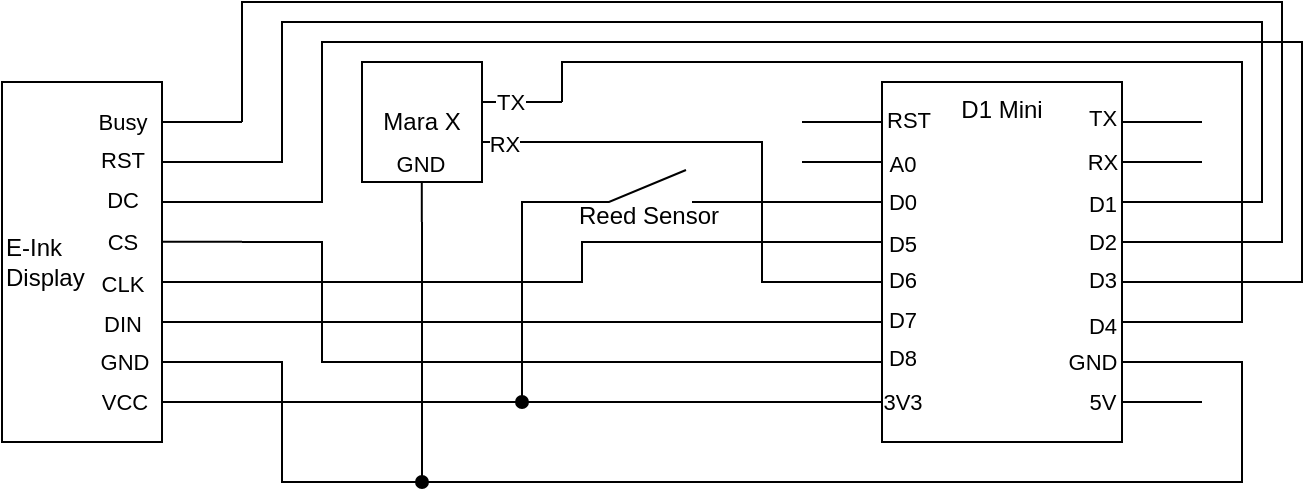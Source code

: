 <mxfile version="14.1.8" type="device"><diagram name="Page-1" id="16e2658f-23c8-b752-8be9-c03fbebb8bbe"><mxGraphModel dx="979" dy="650" grid="1" gridSize="10" guides="1" tooltips="1" connect="1" arrows="1" fold="1" page="1" pageScale="1" pageWidth="1100" pageHeight="850" background="#ffffff" math="0" shadow="0"><root><mxCell id="0"/><mxCell id="1" parent="0"/><mxCell id="azt--2dNXokJGSlo6AAQ-78" value="E-Ink&lt;br&gt;Display" style="rounded=0;whiteSpace=wrap;html=1;align=left;" vertex="1" parent="1"><mxGeometry x="120" y="120" width="80" height="180" as="geometry"/></mxCell><mxCell id="azt--2dNXokJGSlo6AAQ-1" value="D1 Mini&lt;br&gt;" style="rounded=0;whiteSpace=wrap;html=1;verticalAlign=top;" vertex="1" parent="1"><mxGeometry x="560" y="120" width="120" height="180" as="geometry"/></mxCell><mxCell id="azt--2dNXokJGSlo6AAQ-14" value="" style="endArrow=none;html=1;endFill=0;" edge="1" parent="1"><mxGeometry width="50" height="50" relative="1" as="geometry"><mxPoint x="680" y="140" as="sourcePoint"/><mxPoint x="720" y="140" as="targetPoint"/></mxGeometry></mxCell><mxCell id="azt--2dNXokJGSlo6AAQ-45" value="TX" style="edgeLabel;html=1;align=center;verticalAlign=middle;resizable=0;points=[];" vertex="1" connectable="0" parent="azt--2dNXokJGSlo6AAQ-14"><mxGeometry x="-0.74" y="2" relative="1" as="geometry"><mxPoint x="-15.2" as="offset"/></mxGeometry></mxCell><mxCell id="azt--2dNXokJGSlo6AAQ-15" value="" style="endArrow=none;html=1;endFill=0;" edge="1" parent="1"><mxGeometry width="50" height="50" relative="1" as="geometry"><mxPoint x="680" y="160" as="sourcePoint"/><mxPoint x="720" y="160" as="targetPoint"/></mxGeometry></mxCell><mxCell id="azt--2dNXokJGSlo6AAQ-44" value="RX" style="edgeLabel;html=1;align=center;verticalAlign=middle;resizable=0;points=[];" vertex="1" connectable="0" parent="azt--2dNXokJGSlo6AAQ-15"><mxGeometry x="-0.56" relative="1" as="geometry"><mxPoint x="-18.8" as="offset"/></mxGeometry></mxCell><mxCell id="azt--2dNXokJGSlo6AAQ-16" value="" style="endArrow=none;html=1;endFill=0;" edge="1" parent="1"><mxGeometry width="50" height="50" relative="1" as="geometry"><mxPoint x="680" y="180" as="sourcePoint"/><mxPoint x="720" y="180" as="targetPoint"/></mxGeometry></mxCell><mxCell id="azt--2dNXokJGSlo6AAQ-43" value="D1" style="edgeLabel;html=1;align=center;verticalAlign=middle;resizable=0;points=[];" vertex="1" connectable="0" parent="azt--2dNXokJGSlo6AAQ-16"><mxGeometry x="-0.64" y="-1" relative="1" as="geometry"><mxPoint x="-17.2" as="offset"/></mxGeometry></mxCell><mxCell id="azt--2dNXokJGSlo6AAQ-17" value="" style="endArrow=none;html=1;endFill=0;" edge="1" parent="1"><mxGeometry width="50" height="50" relative="1" as="geometry"><mxPoint x="680" y="200" as="sourcePoint"/><mxPoint x="720" y="200" as="targetPoint"/></mxGeometry></mxCell><mxCell id="azt--2dNXokJGSlo6AAQ-42" value="D2" style="edgeLabel;html=1;align=center;verticalAlign=middle;resizable=0;points=[];" vertex="1" connectable="0" parent="azt--2dNXokJGSlo6AAQ-17"><mxGeometry x="-0.74" relative="1" as="geometry"><mxPoint x="-15.2" as="offset"/></mxGeometry></mxCell><mxCell id="azt--2dNXokJGSlo6AAQ-18" value="" style="endArrow=none;html=1;endFill=0;" edge="1" parent="1"><mxGeometry width="50" height="50" relative="1" as="geometry"><mxPoint x="680" y="220" as="sourcePoint"/><mxPoint x="720" y="220" as="targetPoint"/></mxGeometry></mxCell><mxCell id="azt--2dNXokJGSlo6AAQ-41" value="D3" style="edgeLabel;html=1;align=center;verticalAlign=middle;resizable=0;points=[];" vertex="1" connectable="0" parent="azt--2dNXokJGSlo6AAQ-18"><mxGeometry x="-0.7" y="1" relative="1" as="geometry"><mxPoint x="-16" as="offset"/></mxGeometry></mxCell><mxCell id="azt--2dNXokJGSlo6AAQ-19" value="" style="endArrow=none;html=1;endFill=0;" edge="1" parent="1"><mxGeometry width="50" height="50" relative="1" as="geometry"><mxPoint x="680" y="240" as="sourcePoint"/><mxPoint x="720" y="240" as="targetPoint"/></mxGeometry></mxCell><mxCell id="azt--2dNXokJGSlo6AAQ-40" value="D4" style="edgeLabel;html=1;align=center;verticalAlign=middle;resizable=0;points=[];" vertex="1" connectable="0" parent="azt--2dNXokJGSlo6AAQ-19"><mxGeometry x="-0.64" y="-2" relative="1" as="geometry"><mxPoint x="-17.2" as="offset"/></mxGeometry></mxCell><mxCell id="azt--2dNXokJGSlo6AAQ-20" value="" style="endArrow=none;html=1;endFill=0;" edge="1" parent="1"><mxGeometry width="50" height="50" relative="1" as="geometry"><mxPoint x="680" y="260" as="sourcePoint"/><mxPoint x="720" y="260" as="targetPoint"/></mxGeometry></mxCell><mxCell id="azt--2dNXokJGSlo6AAQ-39" value="GND" style="edgeLabel;html=1;align=center;verticalAlign=middle;resizable=0;points=[];" vertex="1" connectable="0" parent="azt--2dNXokJGSlo6AAQ-20"><mxGeometry x="-0.64" y="1" relative="1" as="geometry"><mxPoint x="-22.2" y="1" as="offset"/></mxGeometry></mxCell><mxCell id="azt--2dNXokJGSlo6AAQ-21" value="" style="endArrow=none;html=1;endFill=0;" edge="1" parent="1"><mxGeometry width="50" height="50" relative="1" as="geometry"><mxPoint x="680" y="280" as="sourcePoint"/><mxPoint x="720" y="280" as="targetPoint"/></mxGeometry></mxCell><mxCell id="azt--2dNXokJGSlo6AAQ-38" value="5V" style="edgeLabel;html=1;align=center;verticalAlign=middle;resizable=0;points=[];" vertex="1" connectable="0" parent="azt--2dNXokJGSlo6AAQ-21"><mxGeometry x="-0.52" relative="1" as="geometry"><mxPoint x="-19.6" as="offset"/></mxGeometry></mxCell><mxCell id="azt--2dNXokJGSlo6AAQ-22" value="" style="endArrow=none;html=1;endFill=0;" edge="1" parent="1"><mxGeometry width="50" height="50" relative="1" as="geometry"><mxPoint x="520" y="140" as="sourcePoint"/><mxPoint x="560" y="140" as="targetPoint"/></mxGeometry></mxCell><mxCell id="azt--2dNXokJGSlo6AAQ-30" value="RST" style="edgeLabel;html=1;align=center;verticalAlign=middle;resizable=0;points=[];" vertex="1" connectable="0" parent="azt--2dNXokJGSlo6AAQ-22"><mxGeometry x="0.54" relative="1" as="geometry"><mxPoint x="22.2" y="-1" as="offset"/></mxGeometry></mxCell><mxCell id="azt--2dNXokJGSlo6AAQ-23" value="" style="endArrow=none;html=1;endFill=0;" edge="1" parent="1"><mxGeometry width="50" height="50" relative="1" as="geometry"><mxPoint x="520" y="160" as="sourcePoint"/><mxPoint x="560" y="160" as="targetPoint"/></mxGeometry></mxCell><mxCell id="azt--2dNXokJGSlo6AAQ-31" value="A0" style="edgeLabel;html=1;align=center;verticalAlign=middle;resizable=0;points=[];" vertex="1" connectable="0" parent="azt--2dNXokJGSlo6AAQ-23"><mxGeometry x="0.5" y="-1" relative="1" as="geometry"><mxPoint x="20" as="offset"/></mxGeometry></mxCell><mxCell id="azt--2dNXokJGSlo6AAQ-24" value="" style="endArrow=none;html=1;endFill=0;" edge="1" parent="1"><mxGeometry width="50" height="50" relative="1" as="geometry"><mxPoint x="520" y="180" as="sourcePoint"/><mxPoint x="560" y="180" as="targetPoint"/></mxGeometry></mxCell><mxCell id="azt--2dNXokJGSlo6AAQ-32" value="D0" style="edgeLabel;html=1;align=center;verticalAlign=middle;resizable=0;points=[];" vertex="1" connectable="0" parent="azt--2dNXokJGSlo6AAQ-24"><mxGeometry x="0.62" relative="1" as="geometry"><mxPoint x="17.6" as="offset"/></mxGeometry></mxCell><mxCell id="azt--2dNXokJGSlo6AAQ-25" value="" style="endArrow=none;html=1;endFill=0;" edge="1" parent="1"><mxGeometry width="50" height="50" relative="1" as="geometry"><mxPoint x="520" y="200" as="sourcePoint"/><mxPoint x="560" y="200" as="targetPoint"/></mxGeometry></mxCell><mxCell id="azt--2dNXokJGSlo6AAQ-33" value="D5" style="edgeLabel;html=1;align=center;verticalAlign=middle;resizable=0;points=[];" vertex="1" connectable="0" parent="azt--2dNXokJGSlo6AAQ-25"><mxGeometry x="0.64" y="-1" relative="1" as="geometry"><mxPoint x="17.2" as="offset"/></mxGeometry></mxCell><mxCell id="azt--2dNXokJGSlo6AAQ-26" value="" style="endArrow=none;html=1;endFill=0;" edge="1" parent="1"><mxGeometry width="50" height="50" relative="1" as="geometry"><mxPoint x="520" y="220" as="sourcePoint"/><mxPoint x="560" y="220" as="targetPoint"/></mxGeometry></mxCell><mxCell id="azt--2dNXokJGSlo6AAQ-34" value="D6" style="edgeLabel;html=1;align=center;verticalAlign=middle;resizable=0;points=[];" vertex="1" connectable="0" parent="azt--2dNXokJGSlo6AAQ-26"><mxGeometry x="0.58" y="1" relative="1" as="geometry"><mxPoint x="18.4" as="offset"/></mxGeometry></mxCell><mxCell id="azt--2dNXokJGSlo6AAQ-27" value="" style="endArrow=none;html=1;endFill=0;" edge="1" parent="1"><mxGeometry width="50" height="50" relative="1" as="geometry"><mxPoint x="520" y="240" as="sourcePoint"/><mxPoint x="560" y="240" as="targetPoint"/></mxGeometry></mxCell><mxCell id="azt--2dNXokJGSlo6AAQ-35" value="D7" style="edgeLabel;html=1;align=center;verticalAlign=middle;resizable=0;points=[];" vertex="1" connectable="0" parent="azt--2dNXokJGSlo6AAQ-27"><mxGeometry x="0.48" y="1" relative="1" as="geometry"><mxPoint x="20.4" as="offset"/></mxGeometry></mxCell><mxCell id="azt--2dNXokJGSlo6AAQ-28" value="" style="endArrow=none;html=1;endFill=0;" edge="1" parent="1"><mxGeometry width="50" height="50" relative="1" as="geometry"><mxPoint x="520" y="260" as="sourcePoint"/><mxPoint x="560" y="260" as="targetPoint"/></mxGeometry></mxCell><mxCell id="azt--2dNXokJGSlo6AAQ-36" value="D8" style="edgeLabel;html=1;align=center;verticalAlign=middle;resizable=0;points=[];" vertex="1" connectable="0" parent="azt--2dNXokJGSlo6AAQ-28"><mxGeometry x="0.5" y="2" relative="1" as="geometry"><mxPoint x="20" as="offset"/></mxGeometry></mxCell><mxCell id="azt--2dNXokJGSlo6AAQ-29" value="" style="endArrow=none;html=1;endFill=0;" edge="1" parent="1"><mxGeometry width="50" height="50" relative="1" as="geometry"><mxPoint x="520" y="280" as="sourcePoint"/><mxPoint x="560" y="280" as="targetPoint"/></mxGeometry></mxCell><mxCell id="azt--2dNXokJGSlo6AAQ-37" value="3V3" style="edgeLabel;html=1;align=center;verticalAlign=middle;resizable=0;points=[];" vertex="1" connectable="0" parent="azt--2dNXokJGSlo6AAQ-29"><mxGeometry x="0.52" relative="1" as="geometry"><mxPoint x="19.6" as="offset"/></mxGeometry></mxCell><mxCell id="azt--2dNXokJGSlo6AAQ-50" value="" style="endArrow=none;html=1;endFill=0;" edge="1" parent="1"><mxGeometry width="50" height="50" relative="1" as="geometry"><mxPoint x="200" y="140" as="sourcePoint"/><mxPoint x="240" y="140" as="targetPoint"/></mxGeometry></mxCell><mxCell id="azt--2dNXokJGSlo6AAQ-58" value="Busy" style="edgeLabel;html=1;align=center;verticalAlign=middle;resizable=0;points=[];" vertex="1" connectable="0" parent="azt--2dNXokJGSlo6AAQ-50"><mxGeometry x="0.46" relative="1" as="geometry"><mxPoint x="-49.14" as="offset"/></mxGeometry></mxCell><mxCell id="azt--2dNXokJGSlo6AAQ-51" value="" style="endArrow=none;html=1;endFill=0;" edge="1" parent="1"><mxGeometry width="50" height="50" relative="1" as="geometry"><mxPoint x="200" y="160" as="sourcePoint"/><mxPoint x="240" y="160" as="targetPoint"/></mxGeometry></mxCell><mxCell id="azt--2dNXokJGSlo6AAQ-59" value="RST" style="edgeLabel;html=1;align=center;verticalAlign=middle;resizable=0;points=[];" vertex="1" connectable="0" parent="azt--2dNXokJGSlo6AAQ-51"><mxGeometry x="0.58" y="1" relative="1" as="geometry"><mxPoint x="-51.43" as="offset"/></mxGeometry></mxCell><mxCell id="azt--2dNXokJGSlo6AAQ-52" value="" style="endArrow=none;html=1;endFill=0;" edge="1" parent="1"><mxGeometry width="50" height="50" relative="1" as="geometry"><mxPoint x="200" y="180" as="sourcePoint"/><mxPoint x="240" y="180" as="targetPoint"/></mxGeometry></mxCell><mxCell id="azt--2dNXokJGSlo6AAQ-60" value="DC" style="edgeLabel;html=1;align=center;verticalAlign=middle;resizable=0;points=[];" vertex="1" connectable="0" parent="azt--2dNXokJGSlo6AAQ-52"><mxGeometry x="0.48" y="1" relative="1" as="geometry"><mxPoint x="-49.71" as="offset"/></mxGeometry></mxCell><mxCell id="azt--2dNXokJGSlo6AAQ-53" value="" style="endArrow=none;html=1;endFill=0;" edge="1" parent="1"><mxGeometry width="50" height="50" relative="1" as="geometry"><mxPoint x="200" y="199.86" as="sourcePoint"/><mxPoint x="240" y="199.86" as="targetPoint"/></mxGeometry></mxCell><mxCell id="azt--2dNXokJGSlo6AAQ-61" value="CS" style="edgeLabel;html=1;align=center;verticalAlign=middle;resizable=0;points=[];" vertex="1" connectable="0" parent="azt--2dNXokJGSlo6AAQ-53"><mxGeometry x="0.58" relative="1" as="geometry"><mxPoint x="-51.43" as="offset"/></mxGeometry></mxCell><mxCell id="azt--2dNXokJGSlo6AAQ-54" value="" style="endArrow=none;html=1;endFill=0;" edge="1" parent="1"><mxGeometry width="50" height="50" relative="1" as="geometry"><mxPoint x="200" y="220" as="sourcePoint"/><mxPoint x="240" y="220" as="targetPoint"/></mxGeometry></mxCell><mxCell id="azt--2dNXokJGSlo6AAQ-62" value="CLK" style="edgeLabel;html=1;align=center;verticalAlign=middle;resizable=0;points=[];" vertex="1" connectable="0" parent="azt--2dNXokJGSlo6AAQ-54"><mxGeometry x="0.66" y="-1" relative="1" as="geometry"><mxPoint x="-53.14" as="offset"/></mxGeometry></mxCell><mxCell id="azt--2dNXokJGSlo6AAQ-55" value="" style="endArrow=none;html=1;endFill=0;" edge="1" parent="1"><mxGeometry width="50" height="50" relative="1" as="geometry"><mxPoint x="200" y="240" as="sourcePoint"/><mxPoint x="240" y="240" as="targetPoint"/></mxGeometry></mxCell><mxCell id="azt--2dNXokJGSlo6AAQ-63" value="DIN" style="edgeLabel;html=1;align=center;verticalAlign=middle;resizable=0;points=[];" vertex="1" connectable="0" parent="azt--2dNXokJGSlo6AAQ-55"><mxGeometry x="0.7" y="-1" relative="1" as="geometry"><mxPoint x="-54.29" as="offset"/></mxGeometry></mxCell><mxCell id="azt--2dNXokJGSlo6AAQ-56" value="" style="endArrow=none;html=1;endFill=0;" edge="1" parent="1"><mxGeometry width="50" height="50" relative="1" as="geometry"><mxPoint x="200" y="260" as="sourcePoint"/><mxPoint x="240" y="260" as="targetPoint"/></mxGeometry></mxCell><mxCell id="azt--2dNXokJGSlo6AAQ-64" value="GND" style="edgeLabel;html=1;align=center;verticalAlign=middle;resizable=0;points=[];" vertex="1" connectable="0" parent="azt--2dNXokJGSlo6AAQ-56"><mxGeometry x="0.64" relative="1" as="geometry"><mxPoint x="-52.57" as="offset"/></mxGeometry></mxCell><mxCell id="azt--2dNXokJGSlo6AAQ-57" value="" style="endArrow=none;html=1;endFill=0;" edge="1" parent="1"><mxGeometry width="50" height="50" relative="1" as="geometry"><mxPoint x="200" y="280" as="sourcePoint"/><mxPoint x="240" y="280" as="targetPoint"/></mxGeometry></mxCell><mxCell id="azt--2dNXokJGSlo6AAQ-65" value="VCC" style="edgeLabel;html=1;align=center;verticalAlign=middle;resizable=0;points=[];" vertex="1" connectable="0" parent="azt--2dNXokJGSlo6AAQ-57"><mxGeometry x="0.64" relative="1" as="geometry"><mxPoint x="-52.57" as="offset"/></mxGeometry></mxCell><mxCell id="azt--2dNXokJGSlo6AAQ-66" value="" style="endArrow=none;html=1;endFill=0;" edge="1" parent="1"><mxGeometry width="50" height="50" relative="1" as="geometry"><mxPoint x="240" y="280" as="sourcePoint"/><mxPoint x="520" y="280" as="targetPoint"/></mxGeometry></mxCell><mxCell id="azt--2dNXokJGSlo6AAQ-67" value="" style="endArrow=none;html=1;rounded=0;endFill=0;" edge="1" parent="1"><mxGeometry width="50" height="50" relative="1" as="geometry"><mxPoint x="240" y="260" as="sourcePoint"/><mxPoint x="720" y="260" as="targetPoint"/><Array as="points"><mxPoint x="260" y="260"/><mxPoint x="260" y="320"/><mxPoint x="740" y="320"/><mxPoint x="740" y="260"/></Array></mxGeometry></mxCell><mxCell id="azt--2dNXokJGSlo6AAQ-68" value="" style="endArrow=none;html=1;endFill=0;" edge="1" parent="1"><mxGeometry width="50" height="50" relative="1" as="geometry"><mxPoint x="240" y="240" as="sourcePoint"/><mxPoint x="520" y="240" as="targetPoint"/></mxGeometry></mxCell><mxCell id="azt--2dNXokJGSlo6AAQ-69" value="" style="endArrow=none;html=1;rounded=0;endFill=0;" edge="1" parent="1"><mxGeometry width="50" height="50" relative="1" as="geometry"><mxPoint x="240" y="220" as="sourcePoint"/><mxPoint x="520" y="200" as="targetPoint"/><Array as="points"><mxPoint x="410" y="220"/><mxPoint x="410" y="200"/></Array></mxGeometry></mxCell><mxCell id="azt--2dNXokJGSlo6AAQ-70" value="" style="endArrow=none;html=1;rounded=0;endFill=0;" edge="1" parent="1"><mxGeometry width="50" height="50" relative="1" as="geometry"><mxPoint x="240" y="200" as="sourcePoint"/><mxPoint x="520" y="260" as="targetPoint"/><Array as="points"><mxPoint x="280" y="200"/><mxPoint x="280" y="260"/></Array></mxGeometry></mxCell><mxCell id="azt--2dNXokJGSlo6AAQ-71" value="" style="endArrow=none;html=1;rounded=0;endFill=0;" edge="1" parent="1"><mxGeometry width="50" height="50" relative="1" as="geometry"><mxPoint x="240" y="180" as="sourcePoint"/><mxPoint x="720" y="220" as="targetPoint"/><Array as="points"><mxPoint x="280" y="180"/><mxPoint x="280" y="100"/><mxPoint x="770" y="100"/><mxPoint x="770" y="220"/></Array></mxGeometry></mxCell><mxCell id="azt--2dNXokJGSlo6AAQ-72" value="" style="endArrow=none;html=1;rounded=0;endFill=0;" edge="1" parent="1"><mxGeometry width="50" height="50" relative="1" as="geometry"><mxPoint x="240" y="160" as="sourcePoint"/><mxPoint x="720" y="180" as="targetPoint"/><Array as="points"><mxPoint x="260" y="160"/><mxPoint x="260" y="90"/><mxPoint x="750" y="90"/><mxPoint x="750" y="180"/></Array></mxGeometry></mxCell><mxCell id="azt--2dNXokJGSlo6AAQ-73" value="" style="endArrow=none;html=1;rounded=0;endFill=0;" edge="1" parent="1"><mxGeometry width="50" height="50" relative="1" as="geometry"><mxPoint x="240" y="140" as="sourcePoint"/><mxPoint x="720" y="200" as="targetPoint"/><Array as="points"><mxPoint x="240" y="80"/><mxPoint x="760" y="80"/><mxPoint x="760" y="200"/></Array></mxGeometry></mxCell><mxCell id="azt--2dNXokJGSlo6AAQ-75" value="Reed Sensor" style="pointerEvents=1;verticalLabelPosition=bottom;shadow=0;dashed=0;align=center;html=1;verticalAlign=bottom;shape=mxgraph.electrical.electro-mechanical.make_contact;" vertex="1" parent="1"><mxGeometry x="405" y="164" width="75" height="16" as="geometry"/></mxCell><mxCell id="azt--2dNXokJGSlo6AAQ-76" value="" style="endArrow=none;html=1;exitX=1;exitY=1;exitDx=0;exitDy=0;exitPerimeter=0;endFill=0;" edge="1" parent="1" source="azt--2dNXokJGSlo6AAQ-75"><mxGeometry width="50" height="50" relative="1" as="geometry"><mxPoint x="440" y="180" as="sourcePoint"/><mxPoint x="520" y="180" as="targetPoint"/></mxGeometry></mxCell><mxCell id="azt--2dNXokJGSlo6AAQ-77" value="" style="endArrow=none;html=1;entryX=0;entryY=1;entryDx=0;entryDy=0;entryPerimeter=0;rounded=0;endFill=0;startArrow=oval;startFill=1;" edge="1" parent="1" target="azt--2dNXokJGSlo6AAQ-75"><mxGeometry width="50" height="50" relative="1" as="geometry"><mxPoint x="380" y="280" as="sourcePoint"/><mxPoint x="520" y="160" as="targetPoint"/><Array as="points"><mxPoint x="380" y="180"/></Array></mxGeometry></mxCell><mxCell id="azt--2dNXokJGSlo6AAQ-79" value="Mara X" style="rounded=0;whiteSpace=wrap;html=1;" vertex="1" parent="1"><mxGeometry x="300" y="110" width="60" height="60" as="geometry"/></mxCell><mxCell id="azt--2dNXokJGSlo6AAQ-81" value="" style="endArrow=none;html=1;strokeColor=#000000;endFill=0;" edge="1" parent="1"><mxGeometry width="50" height="50" relative="1" as="geometry"><mxPoint x="360" y="130" as="sourcePoint"/><mxPoint x="400" y="130" as="targetPoint"/></mxGeometry></mxCell><mxCell id="azt--2dNXokJGSlo6AAQ-87" value="TX" style="edgeLabel;html=1;align=center;verticalAlign=middle;resizable=0;points=[];" vertex="1" connectable="0" parent="azt--2dNXokJGSlo6AAQ-81"><mxGeometry x="-0.3" relative="1" as="geometry"><mxPoint as="offset"/></mxGeometry></mxCell><mxCell id="azt--2dNXokJGSlo6AAQ-82" value="" style="endArrow=none;html=1;strokeColor=#000000;endFill=0;" edge="1" parent="1"><mxGeometry width="50" height="50" relative="1" as="geometry"><mxPoint x="360" y="150" as="sourcePoint"/><mxPoint x="400" y="150" as="targetPoint"/></mxGeometry></mxCell><mxCell id="azt--2dNXokJGSlo6AAQ-88" value="RX" style="edgeLabel;html=1;align=center;verticalAlign=middle;resizable=0;points=[];" vertex="1" connectable="0" parent="azt--2dNXokJGSlo6AAQ-82"><mxGeometry x="-0.443" y="-1" relative="1" as="geometry"><mxPoint as="offset"/></mxGeometry></mxCell><mxCell id="azt--2dNXokJGSlo6AAQ-83" value="" style="endArrow=none;html=1;strokeColor=#000000;endFill=0;" edge="1" parent="1"><mxGeometry width="50" height="50" relative="1" as="geometry"><mxPoint x="329.9" y="170" as="sourcePoint"/><mxPoint x="329.9" y="190" as="targetPoint"/></mxGeometry></mxCell><mxCell id="azt--2dNXokJGSlo6AAQ-84" value="GND" style="edgeLabel;html=1;align=center;verticalAlign=middle;resizable=0;points=[];" vertex="1" connectable="0" parent="azt--2dNXokJGSlo6AAQ-83"><mxGeometry x="0.433" y="-1" relative="1" as="geometry"><mxPoint y="-23.29" as="offset"/></mxGeometry></mxCell><mxCell id="azt--2dNXokJGSlo6AAQ-85" value="" style="endArrow=oval;html=1;strokeColor=#000000;endFill=1;" edge="1" parent="1"><mxGeometry width="50" height="50" relative="1" as="geometry"><mxPoint x="330" y="190" as="sourcePoint"/><mxPoint x="330" y="320" as="targetPoint"/></mxGeometry></mxCell><mxCell id="azt--2dNXokJGSlo6AAQ-86" value="" style="endArrow=none;html=1;strokeColor=#000000;rounded=0;endFill=0;" edge="1" parent="1"><mxGeometry width="50" height="50" relative="1" as="geometry"><mxPoint x="400" y="130" as="sourcePoint"/><mxPoint x="720" y="240" as="targetPoint"/><Array as="points"><mxPoint x="400" y="110"/><mxPoint x="740" y="110"/><mxPoint x="740" y="240"/></Array></mxGeometry></mxCell><mxCell id="azt--2dNXokJGSlo6AAQ-89" value="" style="endArrow=none;html=1;strokeColor=#000000;rounded=0;endFill=0;" edge="1" parent="1"><mxGeometry width="50" height="50" relative="1" as="geometry"><mxPoint x="400" y="150" as="sourcePoint"/><mxPoint x="520" y="220" as="targetPoint"/><Array as="points"><mxPoint x="500" y="150"/><mxPoint x="500" y="220"/></Array></mxGeometry></mxCell></root></mxGraphModel></diagram></mxfile>